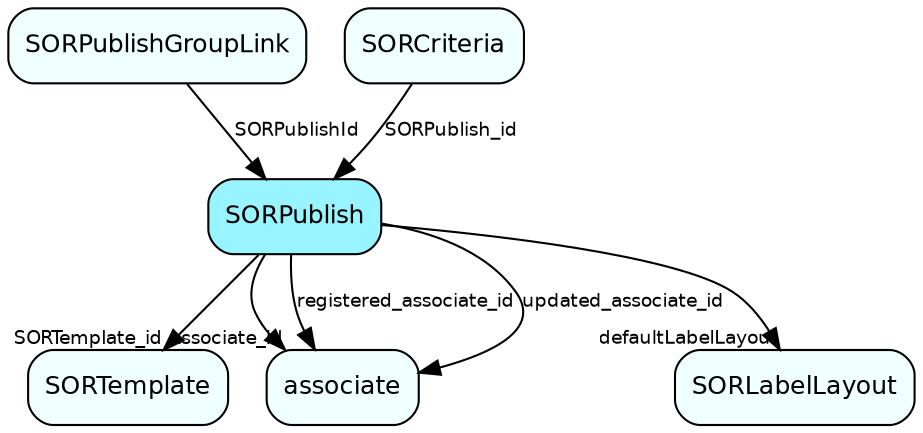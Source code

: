 digraph SORPublish  {
node [shape = box style="rounded, filled" fontname = "Helvetica" fontsize = "12" ]
edge [fontname = "Helvetica" fontsize = "9"]

SORPublish[fillcolor = "cadetblue1"]
SORTemplate[fillcolor = "azure1"]
associate[fillcolor = "azure1"]
SORLabelLayout[fillcolor = "azure1"]
SORPublishGroupLink[fillcolor = "azure1"]
SORCriteria[fillcolor = "azure1"]
SORPublish -> SORTemplate [headlabel = "SORTemplate_id"]
SORPublish -> associate [headlabel = "associate_id"]
SORPublish -> SORLabelLayout [headlabel = "defaultLabelLayout"]
SORPublish -> associate [label = "registered_associate_id"]
SORPublish -> associate [label = "updated_associate_id"]
SORPublishGroupLink -> SORPublish [label = "SORPublishId"]
SORCriteria -> SORPublish [label = "SORPublish_id"]
}
